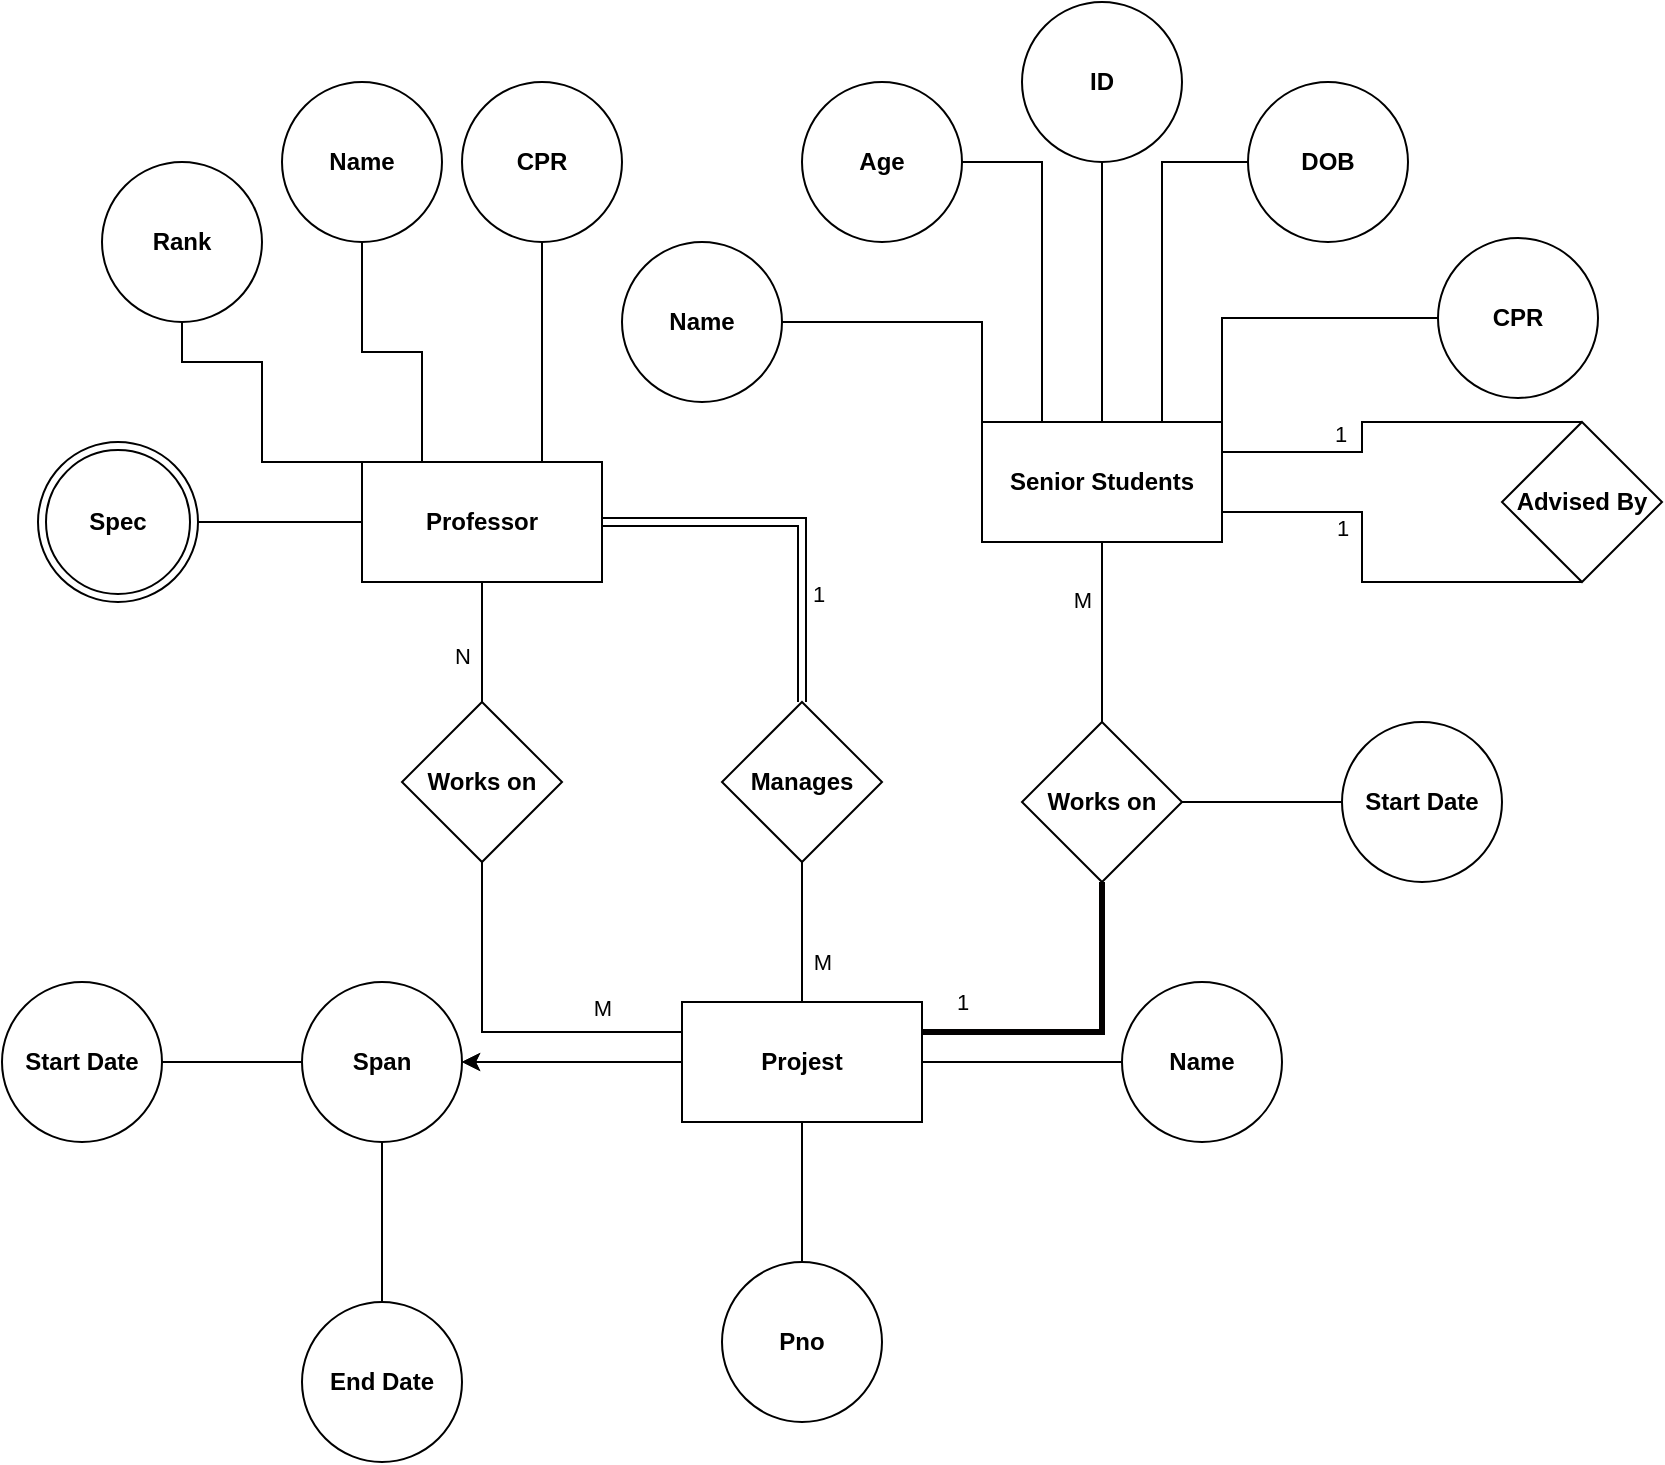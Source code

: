 <mxfile version="24.0.1" type="github">
  <diagram name="Page-1" id="Tudqk-DjMucI3pCJKous">
    <mxGraphModel dx="1503" dy="1794" grid="1" gridSize="10" guides="1" tooltips="1" connect="1" arrows="1" fold="1" page="1" pageScale="1" pageWidth="850" pageHeight="1100" math="0" shadow="0">
      <root>
        <mxCell id="0" />
        <mxCell id="1" parent="0" />
        <mxCell id="Wal1Ezd5G8xtFQs5gzl8-3" value="" style="edgeStyle=orthogonalEdgeStyle;rounded=0;orthogonalLoop=1;jettySize=auto;html=1;" edge="1" parent="1" source="Wal1Ezd5G8xtFQs5gzl8-1" target="Wal1Ezd5G8xtFQs5gzl8-2">
          <mxGeometry relative="1" as="geometry" />
        </mxCell>
        <mxCell id="Wal1Ezd5G8xtFQs5gzl8-5" value="" style="edgeStyle=orthogonalEdgeStyle;rounded=0;orthogonalLoop=1;jettySize=auto;html=1;endArrow=none;endFill=0;" edge="1" parent="1" source="Wal1Ezd5G8xtFQs5gzl8-1" target="Wal1Ezd5G8xtFQs5gzl8-4">
          <mxGeometry relative="1" as="geometry" />
        </mxCell>
        <mxCell id="Wal1Ezd5G8xtFQs5gzl8-7" value="" style="edgeStyle=orthogonalEdgeStyle;rounded=0;orthogonalLoop=1;jettySize=auto;html=1;endArrow=none;endFill=0;" edge="1" parent="1" source="Wal1Ezd5G8xtFQs5gzl8-1" target="Wal1Ezd5G8xtFQs5gzl8-6">
          <mxGeometry relative="1" as="geometry" />
        </mxCell>
        <mxCell id="Wal1Ezd5G8xtFQs5gzl8-12" value="" style="edgeStyle=orthogonalEdgeStyle;rounded=0;orthogonalLoop=1;jettySize=auto;html=1;" edge="1" parent="1" source="Wal1Ezd5G8xtFQs5gzl8-1" target="Wal1Ezd5G8xtFQs5gzl8-2">
          <mxGeometry relative="1" as="geometry" />
        </mxCell>
        <mxCell id="Wal1Ezd5G8xtFQs5gzl8-14" value="" style="edgeStyle=orthogonalEdgeStyle;rounded=0;orthogonalLoop=1;jettySize=auto;html=1;endArrow=none;endFill=0;" edge="1" parent="1" source="Wal1Ezd5G8xtFQs5gzl8-1" target="Wal1Ezd5G8xtFQs5gzl8-13">
          <mxGeometry relative="1" as="geometry" />
        </mxCell>
        <mxCell id="Wal1Ezd5G8xtFQs5gzl8-60" value="M" style="edgeLabel;html=1;align=center;verticalAlign=middle;resizable=0;points=[];" vertex="1" connectable="0" parent="Wal1Ezd5G8xtFQs5gzl8-14">
          <mxGeometry x="-0.417" y="-2" relative="1" as="geometry">
            <mxPoint x="8" as="offset" />
          </mxGeometry>
        </mxCell>
        <mxCell id="Wal1Ezd5G8xtFQs5gzl8-17" style="edgeStyle=orthogonalEdgeStyle;rounded=0;orthogonalLoop=1;jettySize=auto;html=1;exitX=0;exitY=0.25;exitDx=0;exitDy=0;endArrow=none;endFill=0;" edge="1" parent="1" source="Wal1Ezd5G8xtFQs5gzl8-1" target="Wal1Ezd5G8xtFQs5gzl8-15">
          <mxGeometry relative="1" as="geometry" />
        </mxCell>
        <mxCell id="Wal1Ezd5G8xtFQs5gzl8-59" value="M" style="edgeLabel;html=1;align=center;verticalAlign=middle;resizable=0;points=[];" vertex="1" connectable="0" parent="Wal1Ezd5G8xtFQs5gzl8-17">
          <mxGeometry x="-0.494" y="1" relative="1" as="geometry">
            <mxPoint x="7" y="-13" as="offset" />
          </mxGeometry>
        </mxCell>
        <mxCell id="Wal1Ezd5G8xtFQs5gzl8-20" style="edgeStyle=orthogonalEdgeStyle;rounded=0;orthogonalLoop=1;jettySize=auto;html=1;exitX=1;exitY=0.25;exitDx=0;exitDy=0;entryX=0.5;entryY=1;entryDx=0;entryDy=0;strokeColor=#030101;endArrow=none;endFill=0;strokeWidth=3;fillColor=#f8cecc;" edge="1" parent="1" source="Wal1Ezd5G8xtFQs5gzl8-1" target="Wal1Ezd5G8xtFQs5gzl8-19">
          <mxGeometry relative="1" as="geometry" />
        </mxCell>
        <mxCell id="Wal1Ezd5G8xtFQs5gzl8-57" value="1" style="edgeLabel;html=1;align=center;verticalAlign=middle;resizable=0;points=[];" vertex="1" connectable="0" parent="Wal1Ezd5G8xtFQs5gzl8-20">
          <mxGeometry x="-0.731" y="2" relative="1" as="geometry">
            <mxPoint x="-2" y="-13" as="offset" />
          </mxGeometry>
        </mxCell>
        <mxCell id="Wal1Ezd5G8xtFQs5gzl8-1" value="&lt;b&gt;Projest&lt;/b&gt;" style="rounded=0;whiteSpace=wrap;html=1;" vertex="1" parent="1">
          <mxGeometry x="210" y="260" width="120" height="60" as="geometry" />
        </mxCell>
        <mxCell id="Wal1Ezd5G8xtFQs5gzl8-9" value="" style="edgeStyle=orthogonalEdgeStyle;rounded=0;orthogonalLoop=1;jettySize=auto;html=1;endArrow=none;endFill=0;" edge="1" parent="1" source="Wal1Ezd5G8xtFQs5gzl8-2" target="Wal1Ezd5G8xtFQs5gzl8-8">
          <mxGeometry relative="1" as="geometry" />
        </mxCell>
        <mxCell id="Wal1Ezd5G8xtFQs5gzl8-11" value="" style="edgeStyle=orthogonalEdgeStyle;rounded=0;orthogonalLoop=1;jettySize=auto;html=1;endArrow=none;endFill=0;" edge="1" parent="1" source="Wal1Ezd5G8xtFQs5gzl8-2" target="Wal1Ezd5G8xtFQs5gzl8-10">
          <mxGeometry relative="1" as="geometry" />
        </mxCell>
        <mxCell id="Wal1Ezd5G8xtFQs5gzl8-2" value="&lt;b&gt;Span&lt;/b&gt;" style="ellipse;whiteSpace=wrap;html=1;rounded=0;" vertex="1" parent="1">
          <mxGeometry x="20" y="250" width="80" height="80" as="geometry" />
        </mxCell>
        <mxCell id="Wal1Ezd5G8xtFQs5gzl8-4" value="&lt;b&gt;Pno&lt;/b&gt;" style="ellipse;whiteSpace=wrap;html=1;rounded=0;" vertex="1" parent="1">
          <mxGeometry x="230" y="390" width="80" height="80" as="geometry" />
        </mxCell>
        <mxCell id="Wal1Ezd5G8xtFQs5gzl8-6" value="&lt;b&gt;Name&lt;/b&gt;" style="ellipse;whiteSpace=wrap;html=1;rounded=0;" vertex="1" parent="1">
          <mxGeometry x="430" y="250" width="80" height="80" as="geometry" />
        </mxCell>
        <mxCell id="Wal1Ezd5G8xtFQs5gzl8-8" value="&lt;b&gt;End Date&lt;/b&gt;" style="ellipse;whiteSpace=wrap;html=1;rounded=0;" vertex="1" parent="1">
          <mxGeometry x="20" y="410" width="80" height="80" as="geometry" />
        </mxCell>
        <mxCell id="Wal1Ezd5G8xtFQs5gzl8-10" value="&lt;b&gt;Start Date&lt;/b&gt;" style="ellipse;whiteSpace=wrap;html=1;rounded=0;" vertex="1" parent="1">
          <mxGeometry x="-130" y="250" width="80" height="80" as="geometry" />
        </mxCell>
        <mxCell id="Wal1Ezd5G8xtFQs5gzl8-13" value="&lt;b&gt;Manages&lt;/b&gt;" style="rhombus;whiteSpace=wrap;html=1;rounded=0;" vertex="1" parent="1">
          <mxGeometry x="230" y="110" width="80" height="80" as="geometry" />
        </mxCell>
        <mxCell id="Wal1Ezd5G8xtFQs5gzl8-40" style="edgeStyle=orthogonalEdgeStyle;rounded=0;orthogonalLoop=1;jettySize=auto;html=1;entryX=0.5;entryY=1;entryDx=0;entryDy=0;endArrow=none;endFill=0;" edge="1" parent="1" source="Wal1Ezd5G8xtFQs5gzl8-15" target="Wal1Ezd5G8xtFQs5gzl8-39">
          <mxGeometry relative="1" as="geometry" />
        </mxCell>
        <mxCell id="Wal1Ezd5G8xtFQs5gzl8-62" value="N" style="edgeLabel;html=1;align=center;verticalAlign=middle;resizable=0;points=[];" vertex="1" connectable="0" parent="Wal1Ezd5G8xtFQs5gzl8-40">
          <mxGeometry x="-0.32" relative="1" as="geometry">
            <mxPoint x="-10" y="-3" as="offset" />
          </mxGeometry>
        </mxCell>
        <mxCell id="Wal1Ezd5G8xtFQs5gzl8-15" value="&lt;b&gt;Works on&lt;/b&gt;" style="rhombus;whiteSpace=wrap;html=1;" vertex="1" parent="1">
          <mxGeometry x="70" y="110" width="80" height="80" as="geometry" />
        </mxCell>
        <mxCell id="Wal1Ezd5G8xtFQs5gzl8-22" value="" style="edgeStyle=orthogonalEdgeStyle;rounded=0;orthogonalLoop=1;jettySize=auto;html=1;endArrow=none;endFill=0;" edge="1" parent="1" source="Wal1Ezd5G8xtFQs5gzl8-19" target="Wal1Ezd5G8xtFQs5gzl8-21">
          <mxGeometry relative="1" as="geometry" />
        </mxCell>
        <mxCell id="Wal1Ezd5G8xtFQs5gzl8-24" value="" style="edgeStyle=orthogonalEdgeStyle;rounded=0;orthogonalLoop=1;jettySize=auto;html=1;endArrow=none;endFill=0;" edge="1" parent="1" source="Wal1Ezd5G8xtFQs5gzl8-19" target="Wal1Ezd5G8xtFQs5gzl8-23">
          <mxGeometry relative="1" as="geometry" />
        </mxCell>
        <mxCell id="Wal1Ezd5G8xtFQs5gzl8-63" value="M" style="edgeLabel;html=1;align=center;verticalAlign=middle;resizable=0;points=[];" vertex="1" connectable="0" parent="Wal1Ezd5G8xtFQs5gzl8-24">
          <mxGeometry x="0.356" y="-1" relative="1" as="geometry">
            <mxPoint x="-11" as="offset" />
          </mxGeometry>
        </mxCell>
        <mxCell id="Wal1Ezd5G8xtFQs5gzl8-19" value="&lt;b&gt;Works on&lt;/b&gt;" style="rhombus;whiteSpace=wrap;html=1;" vertex="1" parent="1">
          <mxGeometry x="380" y="120" width="80" height="80" as="geometry" />
        </mxCell>
        <mxCell id="Wal1Ezd5G8xtFQs5gzl8-21" value="&lt;b&gt;Start Date&lt;/b&gt;" style="ellipse;whiteSpace=wrap;html=1;" vertex="1" parent="1">
          <mxGeometry x="540" y="120" width="80" height="80" as="geometry" />
        </mxCell>
        <mxCell id="Wal1Ezd5G8xtFQs5gzl8-29" value="" style="edgeStyle=orthogonalEdgeStyle;rounded=0;orthogonalLoop=1;jettySize=auto;html=1;endArrow=none;endFill=0;" edge="1" parent="1" source="Wal1Ezd5G8xtFQs5gzl8-23" target="Wal1Ezd5G8xtFQs5gzl8-28">
          <mxGeometry relative="1" as="geometry" />
        </mxCell>
        <mxCell id="Wal1Ezd5G8xtFQs5gzl8-23" value="&lt;b&gt;Senior Students&lt;/b&gt;" style="whiteSpace=wrap;html=1;" vertex="1" parent="1">
          <mxGeometry x="360" y="-30" width="120" height="60" as="geometry" />
        </mxCell>
        <mxCell id="Wal1Ezd5G8xtFQs5gzl8-52" style="edgeStyle=orthogonalEdgeStyle;rounded=0;orthogonalLoop=1;jettySize=auto;html=1;exitX=0.5;exitY=0;exitDx=0;exitDy=0;entryX=1;entryY=0.25;entryDx=0;entryDy=0;endArrow=none;endFill=0;" edge="1" parent="1" source="Wal1Ezd5G8xtFQs5gzl8-25" target="Wal1Ezd5G8xtFQs5gzl8-23">
          <mxGeometry relative="1" as="geometry">
            <Array as="points">
              <mxPoint x="550" y="-30" />
              <mxPoint x="550" y="-15" />
            </Array>
          </mxGeometry>
        </mxCell>
        <mxCell id="Wal1Ezd5G8xtFQs5gzl8-64" value="1" style="edgeLabel;html=1;align=center;verticalAlign=middle;resizable=0;points=[];" vertex="1" connectable="0" parent="Wal1Ezd5G8xtFQs5gzl8-52">
          <mxGeometry x="0.366" y="-3" relative="1" as="geometry">
            <mxPoint x="-3" y="-6" as="offset" />
          </mxGeometry>
        </mxCell>
        <mxCell id="Wal1Ezd5G8xtFQs5gzl8-53" style="edgeStyle=orthogonalEdgeStyle;rounded=0;orthogonalLoop=1;jettySize=auto;html=1;exitX=0.5;exitY=1;exitDx=0;exitDy=0;entryX=1;entryY=0.75;entryDx=0;entryDy=0;endArrow=none;endFill=0;" edge="1" parent="1" source="Wal1Ezd5G8xtFQs5gzl8-25" target="Wal1Ezd5G8xtFQs5gzl8-23">
          <mxGeometry relative="1" as="geometry">
            <Array as="points">
              <mxPoint x="550" y="50" />
              <mxPoint x="550" y="15" />
            </Array>
          </mxGeometry>
        </mxCell>
        <mxCell id="Wal1Ezd5G8xtFQs5gzl8-65" value="1" style="edgeLabel;html=1;align=center;verticalAlign=middle;resizable=0;points=[];" vertex="1" connectable="0" parent="Wal1Ezd5G8xtFQs5gzl8-53">
          <mxGeometry x="0.321" y="1" relative="1" as="geometry">
            <mxPoint x="-9" y="5" as="offset" />
          </mxGeometry>
        </mxCell>
        <mxCell id="Wal1Ezd5G8xtFQs5gzl8-25" value="&lt;b&gt;Advised By&lt;/b&gt;" style="rhombus;whiteSpace=wrap;html=1;" vertex="1" parent="1">
          <mxGeometry x="620" y="-30" width="80" height="80" as="geometry" />
        </mxCell>
        <mxCell id="Wal1Ezd5G8xtFQs5gzl8-28" value="&lt;b&gt;ID&lt;/b&gt;" style="ellipse;whiteSpace=wrap;html=1;" vertex="1" parent="1">
          <mxGeometry x="380" y="-240" width="80" height="80" as="geometry" />
        </mxCell>
        <mxCell id="Wal1Ezd5G8xtFQs5gzl8-38" style="edgeStyle=orthogonalEdgeStyle;rounded=0;orthogonalLoop=1;jettySize=auto;html=1;entryX=0;entryY=0;entryDx=0;entryDy=0;endArrow=none;endFill=0;" edge="1" parent="1" source="Wal1Ezd5G8xtFQs5gzl8-31" target="Wal1Ezd5G8xtFQs5gzl8-23">
          <mxGeometry relative="1" as="geometry">
            <mxPoint x="360" y="-40" as="targetPoint" />
          </mxGeometry>
        </mxCell>
        <mxCell id="Wal1Ezd5G8xtFQs5gzl8-31" value="&lt;b&gt;Name&lt;/b&gt;" style="ellipse;whiteSpace=wrap;html=1;aspect=fixed;" vertex="1" parent="1">
          <mxGeometry x="180" y="-120" width="80" height="80" as="geometry" />
        </mxCell>
        <mxCell id="Wal1Ezd5G8xtFQs5gzl8-36" style="edgeStyle=orthogonalEdgeStyle;rounded=0;orthogonalLoop=1;jettySize=auto;html=1;entryX=1;entryY=0;entryDx=0;entryDy=0;endArrow=none;endFill=0;" edge="1" parent="1" source="Wal1Ezd5G8xtFQs5gzl8-32" target="Wal1Ezd5G8xtFQs5gzl8-23">
          <mxGeometry relative="1" as="geometry" />
        </mxCell>
        <mxCell id="Wal1Ezd5G8xtFQs5gzl8-32" value="&lt;b&gt;CPR&lt;/b&gt;" style="ellipse;whiteSpace=wrap;html=1;aspect=fixed;" vertex="1" parent="1">
          <mxGeometry x="588" y="-122" width="80" height="80" as="geometry" />
        </mxCell>
        <mxCell id="Wal1Ezd5G8xtFQs5gzl8-37" style="edgeStyle=orthogonalEdgeStyle;rounded=0;orthogonalLoop=1;jettySize=auto;html=1;entryX=0.25;entryY=0;entryDx=0;entryDy=0;endArrow=none;endFill=0;" edge="1" parent="1" source="Wal1Ezd5G8xtFQs5gzl8-33" target="Wal1Ezd5G8xtFQs5gzl8-23">
          <mxGeometry relative="1" as="geometry" />
        </mxCell>
        <mxCell id="Wal1Ezd5G8xtFQs5gzl8-33" value="&lt;b&gt;Age&lt;/b&gt;" style="ellipse;whiteSpace=wrap;html=1;aspect=fixed;" vertex="1" parent="1">
          <mxGeometry x="270" y="-200" width="80" height="80" as="geometry" />
        </mxCell>
        <mxCell id="Wal1Ezd5G8xtFQs5gzl8-35" style="edgeStyle=orthogonalEdgeStyle;rounded=0;orthogonalLoop=1;jettySize=auto;html=1;entryX=0.75;entryY=0;entryDx=0;entryDy=0;exitX=0;exitY=0.5;exitDx=0;exitDy=0;endArrow=none;endFill=0;" edge="1" parent="1" source="Wal1Ezd5G8xtFQs5gzl8-34" target="Wal1Ezd5G8xtFQs5gzl8-23">
          <mxGeometry relative="1" as="geometry">
            <Array as="points">
              <mxPoint x="450" y="-160" />
            </Array>
          </mxGeometry>
        </mxCell>
        <mxCell id="Wal1Ezd5G8xtFQs5gzl8-34" value="&lt;b&gt;DOB&lt;/b&gt;" style="ellipse;whiteSpace=wrap;html=1;aspect=fixed;" vertex="1" parent="1">
          <mxGeometry x="493" y="-200" width="80" height="80" as="geometry" />
        </mxCell>
        <mxCell id="Wal1Ezd5G8xtFQs5gzl8-39" value="&lt;b&gt;Professor&lt;/b&gt;" style="rounded=0;whiteSpace=wrap;html=1;" vertex="1" parent="1">
          <mxGeometry x="50" y="-10" width="120" height="60" as="geometry" />
        </mxCell>
        <mxCell id="Wal1Ezd5G8xtFQs5gzl8-41" value="" style="shape=link;html=1;rounded=0;entryX=0.5;entryY=0;entryDx=0;entryDy=0;exitX=1;exitY=0.5;exitDx=0;exitDy=0;" edge="1" parent="1" source="Wal1Ezd5G8xtFQs5gzl8-39" target="Wal1Ezd5G8xtFQs5gzl8-13">
          <mxGeometry width="100" relative="1" as="geometry">
            <mxPoint x="150" y="40" as="sourcePoint" />
            <mxPoint x="250" y="40" as="targetPoint" />
            <Array as="points">
              <mxPoint x="270" y="20" />
            </Array>
          </mxGeometry>
        </mxCell>
        <mxCell id="Wal1Ezd5G8xtFQs5gzl8-61" value="1" style="edgeLabel;html=1;align=center;verticalAlign=middle;resizable=0;points=[];" vertex="1" connectable="0" parent="Wal1Ezd5G8xtFQs5gzl8-41">
          <mxGeometry x="0.432" y="1" relative="1" as="geometry">
            <mxPoint x="7" as="offset" />
          </mxGeometry>
        </mxCell>
        <mxCell id="Wal1Ezd5G8xtFQs5gzl8-51" style="edgeStyle=orthogonalEdgeStyle;rounded=0;orthogonalLoop=1;jettySize=auto;html=1;entryX=0;entryY=0;entryDx=0;entryDy=0;endArrow=none;endFill=0;" edge="1" parent="1" source="Wal1Ezd5G8xtFQs5gzl8-43" target="Wal1Ezd5G8xtFQs5gzl8-39">
          <mxGeometry relative="1" as="geometry">
            <Array as="points">
              <mxPoint x="-40" y="-60" />
              <mxPoint y="-60" />
              <mxPoint y="-10" />
            </Array>
          </mxGeometry>
        </mxCell>
        <mxCell id="Wal1Ezd5G8xtFQs5gzl8-43" value="&lt;b&gt;Rank&lt;/b&gt;" style="ellipse;whiteSpace=wrap;html=1;aspect=fixed;" vertex="1" parent="1">
          <mxGeometry x="-80" y="-160" width="80" height="80" as="geometry" />
        </mxCell>
        <mxCell id="Wal1Ezd5G8xtFQs5gzl8-47" style="edgeStyle=orthogonalEdgeStyle;rounded=0;orthogonalLoop=1;jettySize=auto;html=1;entryX=0.25;entryY=0;entryDx=0;entryDy=0;endArrow=none;endFill=0;" edge="1" parent="1" source="Wal1Ezd5G8xtFQs5gzl8-44" target="Wal1Ezd5G8xtFQs5gzl8-39">
          <mxGeometry relative="1" as="geometry" />
        </mxCell>
        <mxCell id="Wal1Ezd5G8xtFQs5gzl8-44" value="&lt;b&gt;Name&lt;/b&gt;" style="ellipse;whiteSpace=wrap;html=1;aspect=fixed;" vertex="1" parent="1">
          <mxGeometry x="10" y="-200" width="80" height="80" as="geometry" />
        </mxCell>
        <mxCell id="Wal1Ezd5G8xtFQs5gzl8-46" style="edgeStyle=orthogonalEdgeStyle;rounded=0;orthogonalLoop=1;jettySize=auto;html=1;entryX=0.75;entryY=0;entryDx=0;entryDy=0;endArrow=none;endFill=0;" edge="1" parent="1" source="Wal1Ezd5G8xtFQs5gzl8-45" target="Wal1Ezd5G8xtFQs5gzl8-39">
          <mxGeometry relative="1" as="geometry" />
        </mxCell>
        <mxCell id="Wal1Ezd5G8xtFQs5gzl8-45" value="&lt;b&gt;CPR&lt;/b&gt;" style="ellipse;whiteSpace=wrap;html=1;aspect=fixed;" vertex="1" parent="1">
          <mxGeometry x="100" y="-200" width="80" height="80" as="geometry" />
        </mxCell>
        <mxCell id="Wal1Ezd5G8xtFQs5gzl8-55" style="edgeStyle=orthogonalEdgeStyle;rounded=0;orthogonalLoop=1;jettySize=auto;html=1;exitX=1;exitY=0.5;exitDx=0;exitDy=0;endArrow=none;endFill=0;" edge="1" parent="1" source="Wal1Ezd5G8xtFQs5gzl8-54" target="Wal1Ezd5G8xtFQs5gzl8-39">
          <mxGeometry relative="1" as="geometry" />
        </mxCell>
        <mxCell id="Wal1Ezd5G8xtFQs5gzl8-54" value="&lt;b&gt;Spec&lt;/b&gt;" style="ellipse;shape=doubleEllipse;whiteSpace=wrap;html=1;aspect=fixed;" vertex="1" parent="1">
          <mxGeometry x="-112" y="-20" width="80" height="80" as="geometry" />
        </mxCell>
      </root>
    </mxGraphModel>
  </diagram>
</mxfile>
